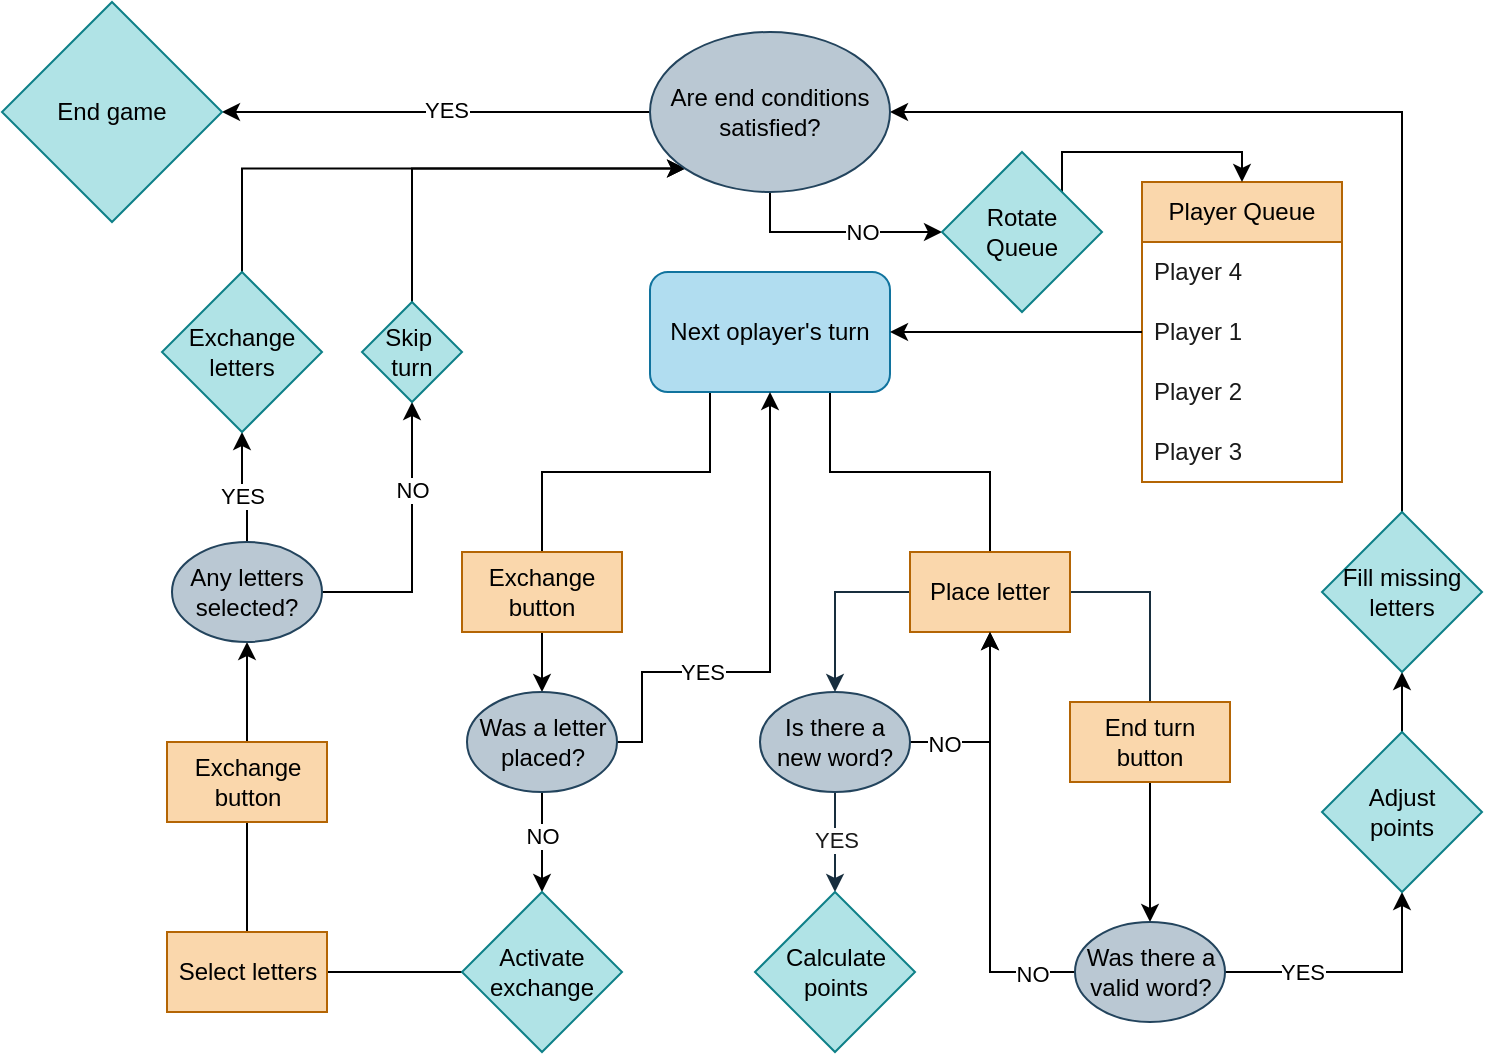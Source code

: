 <mxfile version="25.0.3">
  <diagram id="C5RBs43oDa-KdzZeNtuy" name="Page-1">
    <mxGraphModel dx="1036" dy="694" grid="1" gridSize="10" guides="1" tooltips="1" connect="1" arrows="1" fold="1" page="1" pageScale="1" pageWidth="827" pageHeight="1169" math="0" shadow="0">
      <root>
        <mxCell id="WIyWlLk6GJQsqaUBKTNV-0" />
        <mxCell id="WIyWlLk6GJQsqaUBKTNV-1" parent="WIyWlLk6GJQsqaUBKTNV-0" />
        <mxCell id="6N-B9wC-nxzs01FMm9fP-19" style="edgeStyle=orthogonalEdgeStyle;rounded=0;orthogonalLoop=1;jettySize=auto;html=1;entryX=0.5;entryY=0;entryDx=0;entryDy=0;endArrow=none;endFill=0;exitX=0.25;exitY=1;exitDx=0;exitDy=0;" parent="WIyWlLk6GJQsqaUBKTNV-1" source="8UMioqFWt9ulqBmRt7fW-1" target="6N-B9wC-nxzs01FMm9fP-18" edge="1">
          <mxGeometry relative="1" as="geometry">
            <mxPoint x="354" y="170" as="sourcePoint" />
          </mxGeometry>
        </mxCell>
        <mxCell id="6N-B9wC-nxzs01FMm9fP-22" style="edgeStyle=orthogonalEdgeStyle;rounded=0;orthogonalLoop=1;jettySize=auto;html=1;exitX=0.75;exitY=1;exitDx=0;exitDy=0;entryX=0.5;entryY=0;entryDx=0;entryDy=0;endArrow=none;endFill=0;" parent="WIyWlLk6GJQsqaUBKTNV-1" source="8UMioqFWt9ulqBmRt7fW-1" target="8UMioqFWt9ulqBmRt7fW-8" edge="1">
          <mxGeometry relative="1" as="geometry" />
        </mxCell>
        <mxCell id="8UMioqFWt9ulqBmRt7fW-1" value="Next oplayer&#39;s turn" style="rounded=1;whiteSpace=wrap;html=1;labelBackgroundColor=none;fillColor=#b1ddf0;strokeColor=#10739e;" parent="WIyWlLk6GJQsqaUBKTNV-1" vertex="1">
          <mxGeometry x="354" y="140" width="120" height="60" as="geometry" />
        </mxCell>
        <mxCell id="8UMioqFWt9ulqBmRt7fW-4" value="Player Queue" style="swimlane;fontStyle=0;childLayout=stackLayout;horizontal=1;startSize=30;horizontalStack=0;resizeParent=1;resizeParentMax=0;resizeLast=0;collapsible=1;marginBottom=0;whiteSpace=wrap;html=1;labelBackgroundColor=none;fillColor=#fad7ac;strokeColor=#b46504;" parent="WIyWlLk6GJQsqaUBKTNV-1" vertex="1">
          <mxGeometry x="600" y="95" width="100" height="150" as="geometry" />
        </mxCell>
        <mxCell id="8UMioqFWt9ulqBmRt7fW-5" value="Player 4" style="text;strokeColor=none;fillColor=none;align=left;verticalAlign=middle;spacingLeft=4;spacingRight=4;overflow=hidden;points=[[0,0.5],[1,0.5]];portConstraint=eastwest;rotatable=0;whiteSpace=wrap;html=1;labelBackgroundColor=none;fontColor=#1A1A1A;" parent="8UMioqFWt9ulqBmRt7fW-4" vertex="1">
          <mxGeometry y="30" width="100" height="30" as="geometry" />
        </mxCell>
        <mxCell id="8UMioqFWt9ulqBmRt7fW-6" value="Player 1" style="text;strokeColor=none;fillColor=none;align=left;verticalAlign=middle;spacingLeft=4;spacingRight=4;overflow=hidden;points=[[0,0.5],[1,0.5]];portConstraint=eastwest;rotatable=0;whiteSpace=wrap;html=1;labelBackgroundColor=none;fontColor=#1A1A1A;" parent="8UMioqFWt9ulqBmRt7fW-4" vertex="1">
          <mxGeometry y="60" width="100" height="30" as="geometry" />
        </mxCell>
        <mxCell id="8UMioqFWt9ulqBmRt7fW-7" value="Player 2" style="text;strokeColor=none;fillColor=none;align=left;verticalAlign=middle;spacingLeft=4;spacingRight=4;overflow=hidden;points=[[0,0.5],[1,0.5]];portConstraint=eastwest;rotatable=0;whiteSpace=wrap;html=1;labelBackgroundColor=none;fontColor=#1A1A1A;" parent="8UMioqFWt9ulqBmRt7fW-4" vertex="1">
          <mxGeometry y="90" width="100" height="30" as="geometry" />
        </mxCell>
        <mxCell id="pJgO52xli61WsSi_YVJ3-15" value="Player 3" style="text;strokeColor=none;fillColor=none;align=left;verticalAlign=middle;spacingLeft=4;spacingRight=4;overflow=hidden;points=[[0,0.5],[1,0.5]];portConstraint=eastwest;rotatable=0;whiteSpace=wrap;html=1;labelBackgroundColor=none;fontColor=#1A1A1A;" parent="8UMioqFWt9ulqBmRt7fW-4" vertex="1">
          <mxGeometry y="120" width="100" height="30" as="geometry" />
        </mxCell>
        <mxCell id="8UMioqFWt9ulqBmRt7fW-14" style="edgeStyle=orthogonalEdgeStyle;rounded=0;orthogonalLoop=1;jettySize=auto;html=1;exitX=0;exitY=0.5;exitDx=0;exitDy=0;entryX=0.5;entryY=0;entryDx=0;entryDy=0;labelBackgroundColor=none;fontColor=default;strokeColor=#182E3E;" parent="WIyWlLk6GJQsqaUBKTNV-1" source="8UMioqFWt9ulqBmRt7fW-8" target="8UMioqFWt9ulqBmRt7fW-26" edge="1">
          <mxGeometry relative="1" as="geometry">
            <mxPoint x="410" y="370" as="targetPoint" />
          </mxGeometry>
        </mxCell>
        <mxCell id="8UMioqFWt9ulqBmRt7fW-31" style="edgeStyle=orthogonalEdgeStyle;rounded=0;orthogonalLoop=1;jettySize=auto;html=1;exitX=1;exitY=0.5;exitDx=0;exitDy=0;entryX=0.5;entryY=0;entryDx=0;entryDy=0;endArrow=none;endFill=0;labelBackgroundColor=none;fontColor=default;strokeColor=#182E3E;" parent="WIyWlLk6GJQsqaUBKTNV-1" source="8UMioqFWt9ulqBmRt7fW-8" target="8UMioqFWt9ulqBmRt7fW-30" edge="1">
          <mxGeometry relative="1" as="geometry" />
        </mxCell>
        <mxCell id="8UMioqFWt9ulqBmRt7fW-8" value="Place letter" style="rounded=0;whiteSpace=wrap;html=1;labelBackgroundColor=none;fillColor=#fad7ac;strokeColor=#b46504;" parent="WIyWlLk6GJQsqaUBKTNV-1" vertex="1">
          <mxGeometry x="484" y="280" width="80" height="40" as="geometry" />
        </mxCell>
        <mxCell id="8UMioqFWt9ulqBmRt7fW-34" style="edgeStyle=orthogonalEdgeStyle;rounded=0;orthogonalLoop=1;jettySize=auto;html=1;exitX=0.5;exitY=1;exitDx=0;exitDy=0;entryX=0.5;entryY=0;entryDx=0;entryDy=0;labelBackgroundColor=none;fontColor=default;strokeColor=#182E3E;" parent="WIyWlLk6GJQsqaUBKTNV-1" source="8UMioqFWt9ulqBmRt7fW-26" target="8UMioqFWt9ulqBmRt7fW-33" edge="1">
          <mxGeometry relative="1" as="geometry" />
        </mxCell>
        <mxCell id="8UMioqFWt9ulqBmRt7fW-38" value="YES" style="edgeLabel;html=1;align=center;verticalAlign=middle;resizable=0;points=[];strokeColor=#909090;fontColor=#1A1A1A;fillColor=#F5AB50;" parent="8UMioqFWt9ulqBmRt7fW-34" vertex="1" connectable="0">
          <mxGeometry x="-0.058" relative="1" as="geometry">
            <mxPoint as="offset" />
          </mxGeometry>
        </mxCell>
        <mxCell id="pJgO52xli61WsSi_YVJ3-3" style="edgeStyle=orthogonalEdgeStyle;rounded=0;orthogonalLoop=1;jettySize=auto;html=1;exitX=1;exitY=0.5;exitDx=0;exitDy=0;entryX=0.5;entryY=1;entryDx=0;entryDy=0;" parent="WIyWlLk6GJQsqaUBKTNV-1" source="8UMioqFWt9ulqBmRt7fW-26" target="8UMioqFWt9ulqBmRt7fW-8" edge="1">
          <mxGeometry relative="1" as="geometry" />
        </mxCell>
        <mxCell id="pJgO52xli61WsSi_YVJ3-5" value="NO" style="edgeLabel;html=1;align=center;verticalAlign=middle;resizable=0;points=[];" parent="pJgO52xli61WsSi_YVJ3-3" vertex="1" connectable="0">
          <mxGeometry x="-0.652" y="-1" relative="1" as="geometry">
            <mxPoint as="offset" />
          </mxGeometry>
        </mxCell>
        <mxCell id="8UMioqFWt9ulqBmRt7fW-26" value="Is there a new word?" style="ellipse;whiteSpace=wrap;html=1;labelBackgroundColor=none;fillColor=#bac8d3;strokeColor=#23445d;" parent="WIyWlLk6GJQsqaUBKTNV-1" vertex="1">
          <mxGeometry x="409" y="350" width="75" height="50" as="geometry" />
        </mxCell>
        <mxCell id="6N-B9wC-nxzs01FMm9fP-1" style="edgeStyle=orthogonalEdgeStyle;rounded=0;orthogonalLoop=1;jettySize=auto;html=1;exitX=0.5;exitY=1;exitDx=0;exitDy=0;entryX=0.5;entryY=0;entryDx=0;entryDy=0;" parent="WIyWlLk6GJQsqaUBKTNV-1" source="8UMioqFWt9ulqBmRt7fW-30" target="6N-B9wC-nxzs01FMm9fP-0" edge="1">
          <mxGeometry relative="1" as="geometry">
            <mxPoint x="604.167" y="460" as="targetPoint" />
          </mxGeometry>
        </mxCell>
        <mxCell id="8UMioqFWt9ulqBmRt7fW-30" value="End turn button" style="rounded=0;whiteSpace=wrap;html=1;labelBackgroundColor=none;fillColor=#fad7ac;strokeColor=#b46504;" parent="WIyWlLk6GJQsqaUBKTNV-1" vertex="1">
          <mxGeometry x="564" y="355" width="80" height="40" as="geometry" />
        </mxCell>
        <mxCell id="8UMioqFWt9ulqBmRt7fW-33" value="Calculate points" style="rhombus;whiteSpace=wrap;html=1;labelBackgroundColor=none;fillColor=#b0e3e6;strokeColor=#0e8088;" parent="WIyWlLk6GJQsqaUBKTNV-1" vertex="1">
          <mxGeometry x="406.5" y="450" width="80" height="80" as="geometry" />
        </mxCell>
        <mxCell id="6N-B9wC-nxzs01FMm9fP-13" value="YES" style="edgeStyle=orthogonalEdgeStyle;rounded=0;orthogonalLoop=1;jettySize=auto;html=1;exitX=1;exitY=0.5;exitDx=0;exitDy=0;entryX=0.5;entryY=1;entryDx=0;entryDy=0;" parent="WIyWlLk6GJQsqaUBKTNV-1" source="6N-B9wC-nxzs01FMm9fP-0" target="6N-B9wC-nxzs01FMm9fP-12" edge="1">
          <mxGeometry x="-0.407" relative="1" as="geometry">
            <mxPoint as="offset" />
          </mxGeometry>
        </mxCell>
        <mxCell id="pJgO52xli61WsSi_YVJ3-4" style="edgeStyle=orthogonalEdgeStyle;rounded=0;orthogonalLoop=1;jettySize=auto;html=1;exitX=0;exitY=0.5;exitDx=0;exitDy=0;entryX=0.5;entryY=1;entryDx=0;entryDy=0;" parent="WIyWlLk6GJQsqaUBKTNV-1" source="6N-B9wC-nxzs01FMm9fP-0" target="8UMioqFWt9ulqBmRt7fW-8" edge="1">
          <mxGeometry relative="1" as="geometry" />
        </mxCell>
        <mxCell id="pJgO52xli61WsSi_YVJ3-6" value="NO" style="edgeLabel;html=1;align=center;verticalAlign=middle;resizable=0;points=[];" parent="pJgO52xli61WsSi_YVJ3-4" vertex="1" connectable="0">
          <mxGeometry x="-0.788" y="1" relative="1" as="geometry">
            <mxPoint x="1" as="offset" />
          </mxGeometry>
        </mxCell>
        <mxCell id="6N-B9wC-nxzs01FMm9fP-0" value="Was there a valid word?" style="ellipse;whiteSpace=wrap;html=1;labelBackgroundColor=none;fillColor=#bac8d3;strokeColor=#23445d;" parent="WIyWlLk6GJQsqaUBKTNV-1" vertex="1">
          <mxGeometry x="566.5" y="465" width="75" height="50" as="geometry" />
        </mxCell>
        <mxCell id="6N-B9wC-nxzs01FMm9fP-15" style="edgeStyle=orthogonalEdgeStyle;rounded=0;orthogonalLoop=1;jettySize=auto;html=1;exitX=0.5;exitY=0;exitDx=0;exitDy=0;entryX=0.5;entryY=1;entryDx=0;entryDy=0;" parent="WIyWlLk6GJQsqaUBKTNV-1" source="6N-B9wC-nxzs01FMm9fP-12" target="6N-B9wC-nxzs01FMm9fP-14" edge="1">
          <mxGeometry relative="1" as="geometry" />
        </mxCell>
        <mxCell id="6N-B9wC-nxzs01FMm9fP-12" value="Adjust&lt;div&gt;points&lt;/div&gt;" style="rhombus;whiteSpace=wrap;html=1;labelBackgroundColor=none;fillColor=#b0e3e6;strokeColor=#0e8088;" parent="WIyWlLk6GJQsqaUBKTNV-1" vertex="1">
          <mxGeometry x="690" y="370" width="80" height="80" as="geometry" />
        </mxCell>
        <mxCell id="6N-B9wC-nxzs01FMm9fP-50" style="edgeStyle=orthogonalEdgeStyle;rounded=0;orthogonalLoop=1;jettySize=auto;html=1;exitX=0.5;exitY=0;exitDx=0;exitDy=0;entryX=1;entryY=0.5;entryDx=0;entryDy=0;" parent="WIyWlLk6GJQsqaUBKTNV-1" source="6N-B9wC-nxzs01FMm9fP-14" target="6N-B9wC-nxzs01FMm9fP-45" edge="1">
          <mxGeometry relative="1" as="geometry">
            <mxPoint x="650" y="80" as="targetPoint" />
            <Array as="points">
              <mxPoint x="730" y="60" />
            </Array>
          </mxGeometry>
        </mxCell>
        <mxCell id="6N-B9wC-nxzs01FMm9fP-14" value="Fill missing letters" style="rhombus;whiteSpace=wrap;html=1;labelBackgroundColor=none;fillColor=#b0e3e6;strokeColor=#0e8088;" parent="WIyWlLk6GJQsqaUBKTNV-1" vertex="1">
          <mxGeometry x="690" y="260" width="80" height="80" as="geometry" />
        </mxCell>
        <mxCell id="6N-B9wC-nxzs01FMm9fP-26" style="edgeStyle=orthogonalEdgeStyle;rounded=0;orthogonalLoop=1;jettySize=auto;html=1;exitX=0.5;exitY=1;exitDx=0;exitDy=0;entryX=0.5;entryY=0;entryDx=0;entryDy=0;" parent="WIyWlLk6GJQsqaUBKTNV-1" source="6N-B9wC-nxzs01FMm9fP-18" target="6N-B9wC-nxzs01FMm9fP-25" edge="1">
          <mxGeometry relative="1" as="geometry" />
        </mxCell>
        <mxCell id="6N-B9wC-nxzs01FMm9fP-18" value="Exchange button" style="rounded=0;whiteSpace=wrap;html=1;labelBackgroundColor=none;fillColor=#fad7ac;strokeColor=#b46504;" parent="WIyWlLk6GJQsqaUBKTNV-1" vertex="1">
          <mxGeometry x="260" y="280" width="80" height="40" as="geometry" />
        </mxCell>
        <mxCell id="6N-B9wC-nxzs01FMm9fP-43" style="edgeStyle=orthogonalEdgeStyle;rounded=0;orthogonalLoop=1;jettySize=auto;html=1;exitX=0.5;exitY=1;exitDx=0;exitDy=0;entryX=0.5;entryY=0;entryDx=0;entryDy=0;" parent="WIyWlLk6GJQsqaUBKTNV-1" source="6N-B9wC-nxzs01FMm9fP-25" target="6N-B9wC-nxzs01FMm9fP-27" edge="1">
          <mxGeometry relative="1" as="geometry" />
        </mxCell>
        <mxCell id="6N-B9wC-nxzs01FMm9fP-44" value="NO" style="edgeLabel;html=1;align=center;verticalAlign=middle;resizable=0;points=[];" parent="6N-B9wC-nxzs01FMm9fP-43" vertex="1" connectable="0">
          <mxGeometry x="-0.15" relative="1" as="geometry">
            <mxPoint as="offset" />
          </mxGeometry>
        </mxCell>
        <mxCell id="pJgO52xli61WsSi_YVJ3-1" style="edgeStyle=orthogonalEdgeStyle;rounded=0;orthogonalLoop=1;jettySize=auto;html=1;exitX=1;exitY=0.5;exitDx=0;exitDy=0;entryX=0.5;entryY=1;entryDx=0;entryDy=0;" parent="WIyWlLk6GJQsqaUBKTNV-1" source="6N-B9wC-nxzs01FMm9fP-25" target="8UMioqFWt9ulqBmRt7fW-1" edge="1">
          <mxGeometry relative="1" as="geometry">
            <Array as="points">
              <mxPoint x="350" y="375" />
              <mxPoint x="350" y="340" />
              <mxPoint x="414" y="340" />
            </Array>
          </mxGeometry>
        </mxCell>
        <mxCell id="pJgO52xli61WsSi_YVJ3-2" value="YES" style="edgeLabel;html=1;align=center;verticalAlign=middle;resizable=0;points=[];" parent="pJgO52xli61WsSi_YVJ3-1" vertex="1" connectable="0">
          <mxGeometry x="-0.385" y="3" relative="1" as="geometry">
            <mxPoint y="3" as="offset" />
          </mxGeometry>
        </mxCell>
        <mxCell id="6N-B9wC-nxzs01FMm9fP-25" value="Was a letter placed?" style="ellipse;whiteSpace=wrap;html=1;labelBackgroundColor=none;fillColor=#bac8d3;strokeColor=#23445d;" parent="WIyWlLk6GJQsqaUBKTNV-1" vertex="1">
          <mxGeometry x="262.5" y="350" width="75" height="50" as="geometry" />
        </mxCell>
        <mxCell id="6N-B9wC-nxzs01FMm9fP-42" style="edgeStyle=orthogonalEdgeStyle;rounded=0;orthogonalLoop=1;jettySize=auto;html=1;exitX=0;exitY=0.5;exitDx=0;exitDy=0;entryX=1;entryY=0.5;entryDx=0;entryDy=0;endArrow=none;endFill=0;" parent="WIyWlLk6GJQsqaUBKTNV-1" source="6N-B9wC-nxzs01FMm9fP-27" target="6N-B9wC-nxzs01FMm9fP-28" edge="1">
          <mxGeometry relative="1" as="geometry" />
        </mxCell>
        <mxCell id="6N-B9wC-nxzs01FMm9fP-27" value="Activate exchange" style="rhombus;whiteSpace=wrap;html=1;labelBackgroundColor=none;fillColor=#b0e3e6;strokeColor=#0e8088;" parent="WIyWlLk6GJQsqaUBKTNV-1" vertex="1">
          <mxGeometry x="260" y="450" width="80" height="80" as="geometry" />
        </mxCell>
        <mxCell id="6N-B9wC-nxzs01FMm9fP-35" style="edgeStyle=orthogonalEdgeStyle;rounded=0;orthogonalLoop=1;jettySize=auto;html=1;exitX=0.5;exitY=0;exitDx=0;exitDy=0;entryX=0.5;entryY=1;entryDx=0;entryDy=0;endArrow=none;endFill=0;" parent="WIyWlLk6GJQsqaUBKTNV-1" source="6N-B9wC-nxzs01FMm9fP-28" target="6N-B9wC-nxzs01FMm9fP-29" edge="1">
          <mxGeometry relative="1" as="geometry" />
        </mxCell>
        <mxCell id="6N-B9wC-nxzs01FMm9fP-28" value="Select letters" style="rounded=0;whiteSpace=wrap;html=1;labelBackgroundColor=none;fillColor=#fad7ac;strokeColor=#b46504;" parent="WIyWlLk6GJQsqaUBKTNV-1" vertex="1">
          <mxGeometry x="112.5" y="470" width="80" height="40" as="geometry" />
        </mxCell>
        <mxCell id="6N-B9wC-nxzs01FMm9fP-34" style="edgeStyle=orthogonalEdgeStyle;rounded=0;orthogonalLoop=1;jettySize=auto;html=1;exitX=0.5;exitY=0;exitDx=0;exitDy=0;entryX=0.5;entryY=1;entryDx=0;entryDy=0;" parent="WIyWlLk6GJQsqaUBKTNV-1" source="6N-B9wC-nxzs01FMm9fP-29" target="6N-B9wC-nxzs01FMm9fP-30" edge="1">
          <mxGeometry relative="1" as="geometry" />
        </mxCell>
        <mxCell id="6N-B9wC-nxzs01FMm9fP-29" value="Exchange button" style="rounded=0;whiteSpace=wrap;html=1;labelBackgroundColor=none;fillColor=#fad7ac;strokeColor=#b46504;" parent="WIyWlLk6GJQsqaUBKTNV-1" vertex="1">
          <mxGeometry x="112.5" y="375" width="80" height="40" as="geometry" />
        </mxCell>
        <mxCell id="6N-B9wC-nxzs01FMm9fP-33" style="edgeStyle=orthogonalEdgeStyle;rounded=0;orthogonalLoop=1;jettySize=auto;html=1;exitX=0.5;exitY=0;exitDx=0;exitDy=0;entryX=0.5;entryY=1;entryDx=0;entryDy=0;" parent="WIyWlLk6GJQsqaUBKTNV-1" source="6N-B9wC-nxzs01FMm9fP-30" target="6N-B9wC-nxzs01FMm9fP-31" edge="1">
          <mxGeometry relative="1" as="geometry" />
        </mxCell>
        <mxCell id="6N-B9wC-nxzs01FMm9fP-41" value="YES" style="edgeLabel;html=1;align=center;verticalAlign=middle;resizable=0;points=[];" parent="6N-B9wC-nxzs01FMm9fP-33" vertex="1" connectable="0">
          <mxGeometry x="0.255" y="1" relative="1" as="geometry">
            <mxPoint x="1" y="10" as="offset" />
          </mxGeometry>
        </mxCell>
        <mxCell id="6N-B9wC-nxzs01FMm9fP-36" style="edgeStyle=orthogonalEdgeStyle;rounded=0;orthogonalLoop=1;jettySize=auto;html=1;exitX=1;exitY=0.5;exitDx=0;exitDy=0;entryX=0.5;entryY=1;entryDx=0;entryDy=0;" parent="WIyWlLk6GJQsqaUBKTNV-1" source="6N-B9wC-nxzs01FMm9fP-30" target="6N-B9wC-nxzs01FMm9fP-37" edge="1">
          <mxGeometry relative="1" as="geometry">
            <mxPoint x="230" y="240" as="targetPoint" />
          </mxGeometry>
        </mxCell>
        <mxCell id="6N-B9wC-nxzs01FMm9fP-40" value="NO" style="edgeLabel;html=1;align=center;verticalAlign=middle;resizable=0;points=[];" parent="6N-B9wC-nxzs01FMm9fP-36" vertex="1" connectable="0">
          <mxGeometry x="0.45" y="-1" relative="1" as="geometry">
            <mxPoint x="-1" y="5" as="offset" />
          </mxGeometry>
        </mxCell>
        <mxCell id="6N-B9wC-nxzs01FMm9fP-30" value="Any letters selected?" style="ellipse;whiteSpace=wrap;html=1;labelBackgroundColor=none;fillColor=#bac8d3;strokeColor=#23445d;" parent="WIyWlLk6GJQsqaUBKTNV-1" vertex="1">
          <mxGeometry x="115" y="275" width="75" height="50" as="geometry" />
        </mxCell>
        <mxCell id="6N-B9wC-nxzs01FMm9fP-48" style="edgeStyle=orthogonalEdgeStyle;rounded=0;orthogonalLoop=1;jettySize=auto;html=1;exitX=0.5;exitY=0;exitDx=0;exitDy=0;entryX=0;entryY=1;entryDx=0;entryDy=0;" parent="WIyWlLk6GJQsqaUBKTNV-1" source="6N-B9wC-nxzs01FMm9fP-31" target="6N-B9wC-nxzs01FMm9fP-45" edge="1">
          <mxGeometry relative="1" as="geometry">
            <Array as="points">
              <mxPoint x="150" y="88" />
            </Array>
          </mxGeometry>
        </mxCell>
        <mxCell id="6N-B9wC-nxzs01FMm9fP-31" value="Exchange letters" style="rhombus;whiteSpace=wrap;html=1;labelBackgroundColor=none;fillColor=#b0e3e6;strokeColor=#0e8088;" parent="WIyWlLk6GJQsqaUBKTNV-1" vertex="1">
          <mxGeometry x="110" y="140" width="80" height="80" as="geometry" />
        </mxCell>
        <mxCell id="6N-B9wC-nxzs01FMm9fP-46" style="edgeStyle=orthogonalEdgeStyle;rounded=0;orthogonalLoop=1;jettySize=auto;html=1;exitX=0.5;exitY=0;exitDx=0;exitDy=0;entryX=0;entryY=1;entryDx=0;entryDy=0;" parent="WIyWlLk6GJQsqaUBKTNV-1" source="6N-B9wC-nxzs01FMm9fP-37" target="6N-B9wC-nxzs01FMm9fP-45" edge="1">
          <mxGeometry relative="1" as="geometry">
            <Array as="points">
              <mxPoint x="235" y="88" />
            </Array>
          </mxGeometry>
        </mxCell>
        <mxCell id="6N-B9wC-nxzs01FMm9fP-37" value="Skip&amp;nbsp;&lt;div&gt;&lt;span style=&quot;background-color: initial;&quot;&gt;turn&lt;/span&gt;&lt;/div&gt;" style="rhombus;whiteSpace=wrap;html=1;labelBackgroundColor=none;fillColor=#b0e3e6;strokeColor=#0e8088;" parent="WIyWlLk6GJQsqaUBKTNV-1" vertex="1">
          <mxGeometry x="210" y="155" width="50" height="50" as="geometry" />
        </mxCell>
        <mxCell id="6N-B9wC-nxzs01FMm9fP-51" style="edgeStyle=orthogonalEdgeStyle;rounded=0;orthogonalLoop=1;jettySize=auto;html=1;exitX=0.5;exitY=1;exitDx=0;exitDy=0;entryX=0;entryY=0.5;entryDx=0;entryDy=0;" parent="WIyWlLk6GJQsqaUBKTNV-1" source="6N-B9wC-nxzs01FMm9fP-45" target="pJgO52xli61WsSi_YVJ3-16" edge="1">
          <mxGeometry relative="1" as="geometry" />
        </mxCell>
        <mxCell id="6N-B9wC-nxzs01FMm9fP-52" value="NO" style="edgeLabel;html=1;align=center;verticalAlign=middle;resizable=0;points=[];" parent="6N-B9wC-nxzs01FMm9fP-51" vertex="1" connectable="0">
          <mxGeometry x="-0.121" y="-1" relative="1" as="geometry">
            <mxPoint x="19" y="-1" as="offset" />
          </mxGeometry>
        </mxCell>
        <mxCell id="6N-B9wC-nxzs01FMm9fP-54" style="edgeStyle=orthogonalEdgeStyle;rounded=0;orthogonalLoop=1;jettySize=auto;html=1;exitX=0;exitY=0.5;exitDx=0;exitDy=0;entryX=1;entryY=0.5;entryDx=0;entryDy=0;" parent="WIyWlLk6GJQsqaUBKTNV-1" source="6N-B9wC-nxzs01FMm9fP-45" target="6N-B9wC-nxzs01FMm9fP-53" edge="1">
          <mxGeometry relative="1" as="geometry" />
        </mxCell>
        <mxCell id="pJgO52xli61WsSi_YVJ3-21" value="YES" style="edgeLabel;html=1;align=center;verticalAlign=middle;resizable=0;points=[];" parent="6N-B9wC-nxzs01FMm9fP-54" vertex="1" connectable="0">
          <mxGeometry x="-0.047" y="-1" relative="1" as="geometry">
            <mxPoint as="offset" />
          </mxGeometry>
        </mxCell>
        <mxCell id="6N-B9wC-nxzs01FMm9fP-45" value="Are end conditions satisfied?" style="ellipse;whiteSpace=wrap;html=1;labelBackgroundColor=none;fillColor=#bac8d3;strokeColor=#23445d;" parent="WIyWlLk6GJQsqaUBKTNV-1" vertex="1">
          <mxGeometry x="354" y="20" width="120" height="80" as="geometry" />
        </mxCell>
        <mxCell id="6N-B9wC-nxzs01FMm9fP-53" value="End game" style="rhombus;whiteSpace=wrap;html=1;labelBackgroundColor=none;fillColor=#b0e3e6;strokeColor=#0e8088;" parent="WIyWlLk6GJQsqaUBKTNV-1" vertex="1">
          <mxGeometry x="30" y="5" width="110" height="110" as="geometry" />
        </mxCell>
        <mxCell id="pJgO52xli61WsSi_YVJ3-19" style="edgeStyle=orthogonalEdgeStyle;rounded=0;orthogonalLoop=1;jettySize=auto;html=1;exitX=1;exitY=0;exitDx=0;exitDy=0;entryX=0.5;entryY=0;entryDx=0;entryDy=0;" parent="WIyWlLk6GJQsqaUBKTNV-1" source="pJgO52xli61WsSi_YVJ3-16" target="8UMioqFWt9ulqBmRt7fW-4" edge="1">
          <mxGeometry relative="1" as="geometry">
            <Array as="points">
              <mxPoint x="560" y="80" />
              <mxPoint x="650" y="80" />
            </Array>
          </mxGeometry>
        </mxCell>
        <mxCell id="pJgO52xli61WsSi_YVJ3-16" value="Rotate&lt;div&gt;&lt;div&gt;Queue&lt;/div&gt;&lt;/div&gt;" style="rhombus;whiteSpace=wrap;html=1;labelBackgroundColor=none;fillColor=#b0e3e6;strokeColor=#0e8088;" parent="WIyWlLk6GJQsqaUBKTNV-1" vertex="1">
          <mxGeometry x="500" y="80" width="80" height="80" as="geometry" />
        </mxCell>
        <mxCell id="pJgO52xli61WsSi_YVJ3-20" style="edgeStyle=orthogonalEdgeStyle;rounded=0;orthogonalLoop=1;jettySize=auto;html=1;exitX=0;exitY=0.5;exitDx=0;exitDy=0;entryX=1;entryY=0.5;entryDx=0;entryDy=0;" parent="WIyWlLk6GJQsqaUBKTNV-1" source="8UMioqFWt9ulqBmRt7fW-6" target="8UMioqFWt9ulqBmRt7fW-1" edge="1">
          <mxGeometry relative="1" as="geometry" />
        </mxCell>
      </root>
    </mxGraphModel>
  </diagram>
</mxfile>
